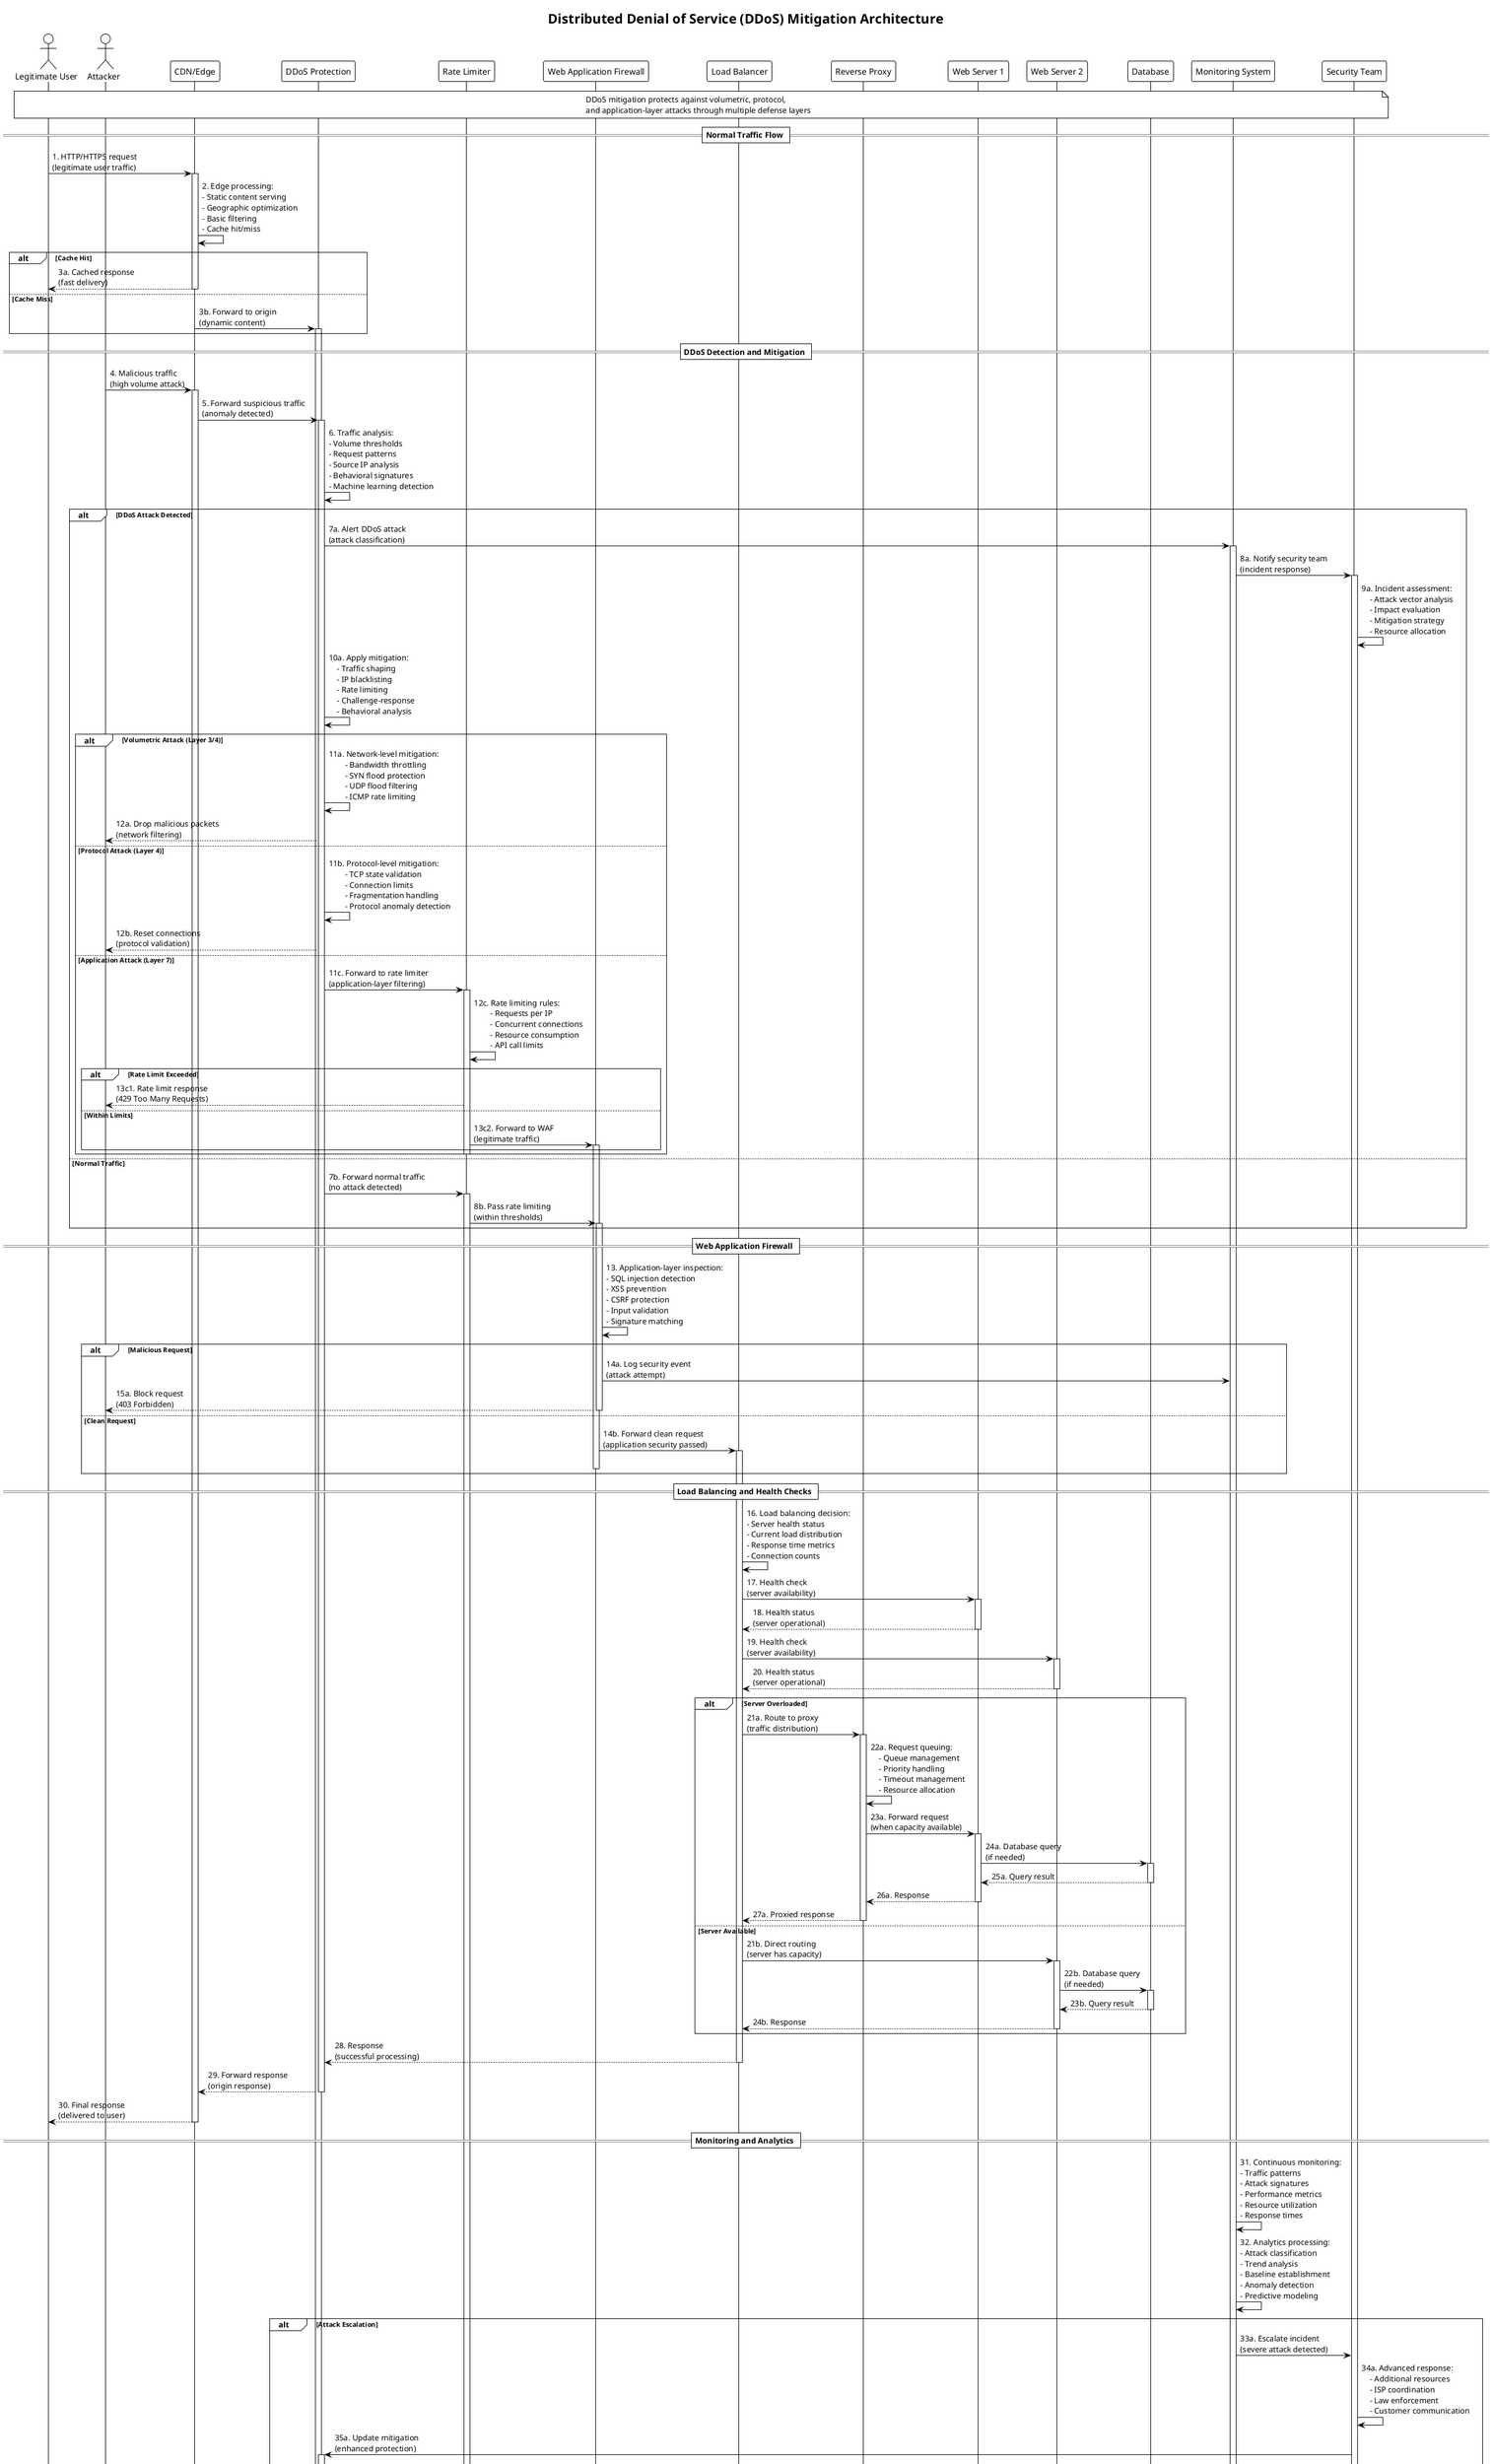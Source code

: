 @startuml
!theme plain
title Distributed Denial of Service (DDoS) Mitigation Architecture

actor "Legitimate User" as legit
actor "Attacker" as attacker
participant "CDN/Edge" as cdn
participant "DDoS Protection" as ddos
participant "Rate Limiter" as ratelimit
participant "Web Application Firewall" as waf
participant "Load Balancer" as lb
participant "Reverse Proxy" as proxy
participant "Web Server 1" as web1
participant "Web Server 2" as web2
participant "Database" as db
participant "Monitoring System" as monitor
participant "Security Team" as security

note over legit, security
  DDoS mitigation protects against volumetric, protocol,
  and application-layer attacks through multiple defense layers
end note

== Normal Traffic Flow ==

legit -> cdn: 1. HTTP/HTTPS request\n(legitimate user traffic)
activate cdn

cdn -> cdn: 2. Edge processing:\n- Static content serving\n- Geographic optimization\n- Basic filtering\n- Cache hit/miss

alt Cache Hit
    cdn --> legit: 3a. Cached response\n(fast delivery)
    deactivate cdn
else Cache Miss
    cdn -> ddos: 3b. Forward to origin\n(dynamic content)
    activate ddos
end

== DDoS Detection and Mitigation ==

attacker -> cdn: 4. Malicious traffic\n(high volume attack)
activate cdn

cdn -> ddos: 5. Forward suspicious traffic\n(anomaly detected)
activate ddos

ddos -> ddos: 6. Traffic analysis:\n- Volume thresholds\n- Request patterns\n- Source IP analysis\n- Behavioral signatures\n- Machine learning detection

alt DDoS Attack Detected
    ddos -> monitor: 7a. Alert DDoS attack\n(attack classification)
    activate monitor
    
    monitor -> security: 8a. Notify security team\n(incident response)
    activate security
    
    security -> security: 9a. Incident assessment:\n    - Attack vector analysis\n    - Impact evaluation\n    - Mitigation strategy\n    - Resource allocation
    
    ddos -> ddos: 10a. Apply mitigation:\n    - Traffic shaping\n    - IP blacklisting\n    - Rate limiting\n    - Challenge-response\n    - Behavioral analysis
    
    alt Volumetric Attack (Layer 3/4)
        ddos -> ddos: 11a. Network-level mitigation:\n        - Bandwidth throttling\n        - SYN flood protection\n        - UDP flood filtering\n        - ICMP rate limiting
        
        ddos --> attacker: 12a. Drop malicious packets\n(network filtering)
        
    else Protocol Attack (Layer 4)
        ddos -> ddos: 11b. Protocol-level mitigation:\n        - TCP state validation\n        - Connection limits\n        - Fragmentation handling\n        - Protocol anomaly detection
        
        ddos --> attacker: 12b. Reset connections\n(protocol validation)
        
    else Application Attack (Layer 7)
        ddos -> ratelimit: 11c. Forward to rate limiter\n(application-layer filtering)
        activate ratelimit
        
        ratelimit -> ratelimit: 12c. Rate limiting rules:\n        - Requests per IP\n        - Concurrent connections\n        - Resource consumption\n        - API call limits
        
        alt Rate Limit Exceeded
            ratelimit --> attacker: 13c1. Rate limit response\n(429 Too Many Requests)
        else Within Limits
            ratelimit -> waf: 13c2. Forward to WAF\n(legitimate traffic)
            activate waf
        end
        
        deactivate ratelimit
    end
    
else Normal Traffic
    ddos -> ratelimit: 7b. Forward normal traffic\n(no attack detected)
    activate ratelimit
    
    ratelimit -> waf: 8b. Pass rate limiting\n(within thresholds)
    activate waf
end

== Web Application Firewall ==

waf -> waf: 13. Application-layer inspection:\n- SQL injection detection\n- XSS prevention\n- CSRF protection\n- Input validation\n- Signature matching

alt Malicious Request
    waf -> monitor: 14a. Log security event\n(attack attempt)
    waf --> attacker: 15a. Block request\n(403 Forbidden)
    deactivate waf
else Clean Request
    waf -> lb: 14b. Forward clean request\n(application security passed)
    activate lb
    deactivate waf
end

== Load Balancing and Health Checks ==

lb -> lb: 16. Load balancing decision:\n- Server health status\n- Current load distribution\n- Response time metrics\n- Connection counts

lb -> web1: 17. Health check\n(server availability)
activate web1
web1 --> lb: 18. Health status\n(server operational)
deactivate web1

lb -> web2: 19. Health check\n(server availability)
activate web2
web2 --> lb: 20. Health status\n(server operational)
deactivate web2

alt Server Overloaded
    lb -> proxy: 21a. Route to proxy\n(traffic distribution)
    activate proxy
    
    proxy -> proxy: 22a. Request queuing:\n    - Queue management\n    - Priority handling\n    - Timeout management\n    - Resource allocation
    
    proxy -> web1: 23a. Forward request\n(when capacity available)
    activate web1
    
    web1 -> db: 24a. Database query\n(if needed)
    activate db
    db --> web1: 25a. Query result
    deactivate db
    
    web1 --> proxy: 26a. Response
    deactivate web1
    
    proxy --> lb: 27a. Proxied response
    deactivate proxy
    
else Server Available
    lb -> web2: 21b. Direct routing\n(server has capacity)
    activate web2
    
    web2 -> db: 22b. Database query\n(if needed)
    activate db
    db --> web2: 23b. Query result
    deactivate db
    
    web2 --> lb: 24b. Response
    deactivate web2
end

lb --> ddos: 28. Response\n(successful processing)
deactivate lb

ddos --> cdn: 29. Forward response\n(origin response)
deactivate ddos

cdn --> legit: 30. Final response\n(delivered to user)
deactivate cdn

== Monitoring and Analytics ==

monitor -> monitor: 31. Continuous monitoring:\n- Traffic patterns\n- Attack signatures\n- Performance metrics\n- Resource utilization\n- Response times

monitor -> monitor: 32. Analytics processing:\n- Attack classification\n- Trend analysis\n- Baseline establishment\n- Anomaly detection\n- Predictive modeling

alt Attack Escalation
    monitor -> security: 33a. Escalate incident\n(severe attack detected)
    
    security -> security: 34a. Advanced response:\n    - Additional resources\n    - ISP coordination\n    - Law enforcement\n    - Customer communication
    
    security -> ddos: 35a. Update mitigation\n(enhanced protection)
    activate ddos
    
    ddos -> ddos: 36a. Advanced mitigation:\n    - Upstream filtering\n    - BGP blackholing\n    - Scrubbing centers\n    - Traffic redirection
    
    deactivate ddos
    
else Attack Contained
    monitor -> monitor: 33b. Continue monitoring\n(attack under control)
end

deactivate security
deactivate monitor

== Post-Attack Analysis ==

security -> security: 37. Post-incident review:\n- Attack vector analysis\n- Mitigation effectiveness\n- Response time evaluation\n- Lessons learned\n- Process improvements

security -> monitor: 38. Update detection rules\n(improve future response)
activate monitor

monitor -> ddos: 39. Update mitigation rules\n(enhanced protection)
activate ddos

ddos -> ddos: 40. Rule optimization:\n- Threshold adjustments\n- Signature updates\n- Behavioral patterns\n- Machine learning training

deactivate ddos
deactivate monitor
deactivate security

== Auto-Scaling Response ==

alt High Load Detected
    monitor -> lb: 41a. Trigger auto-scaling\n(capacity increase needed)
    activate monitor
    activate lb
    
    lb -> lb: 42a. Scale-out decision:\n    - Launch new instances\n    - Update load balancing\n    - Health check integration\n    - Traffic redistribution
    
    lb -> web1: 43a. New server instance\n(additional capacity)
    activate web1
    
    web1 --> lb: 44a. Server ready\n(health check passed)
    deactivate web1
    
    lb -> monitor: 45a. Scaling completed\n(increased capacity)
    deactivate lb
    deactivate monitor
    
else Normal Load
    monitor -> monitor: 41b. Maintain current capacity\n(no scaling needed)
end

note right of cdn
  CDN Protection:
  - Geographic distribution
  - Edge caching
  - Traffic absorption
  - Basic filtering
  - SSL termination
end note

note right of ddos
  DDoS Mitigation:
  - Volumetric protection
  - Protocol validation
  - Behavioral analysis
  - Machine learning
  - Real-time adaptation
end note

note left of waf
  WAF Capabilities:
  - Application-layer filtering
  - OWASP Top 10 protection
  - Custom rule sets
  - Bot detection
  - API security
end note

note left of monitor
  Monitoring Metrics:
  - Request rates
  - Error rates
  - Response times
  - Resource utilization
  - Attack patterns
end note

@enduml